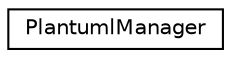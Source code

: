 digraph "类继承关系图"
{
 // INTERACTIVE_SVG=YES
 // LATEX_PDF_SIZE
  edge [fontname="Helvetica",fontsize="10",labelfontname="Helvetica",labelfontsize="10"];
  node [fontname="Helvetica",fontsize="10",shape=record];
  rankdir="LR";
  Node0 [label="PlantumlManager",height=0.2,width=0.4,color="black", fillcolor="white", style="filled",URL="$d1/dd9/class_plantuml_manager.html",tooltip="Singleton that manages plantuml relation actions"];
}
